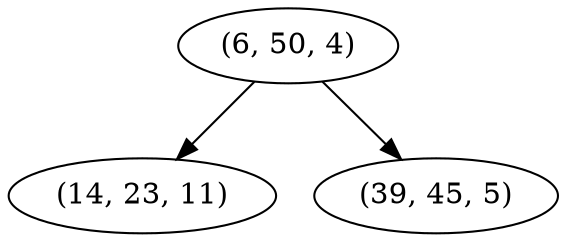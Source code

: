 digraph tree {
    "(6, 50, 4)";
    "(14, 23, 11)";
    "(39, 45, 5)";
    "(6, 50, 4)" -> "(14, 23, 11)";
    "(6, 50, 4)" -> "(39, 45, 5)";
}
